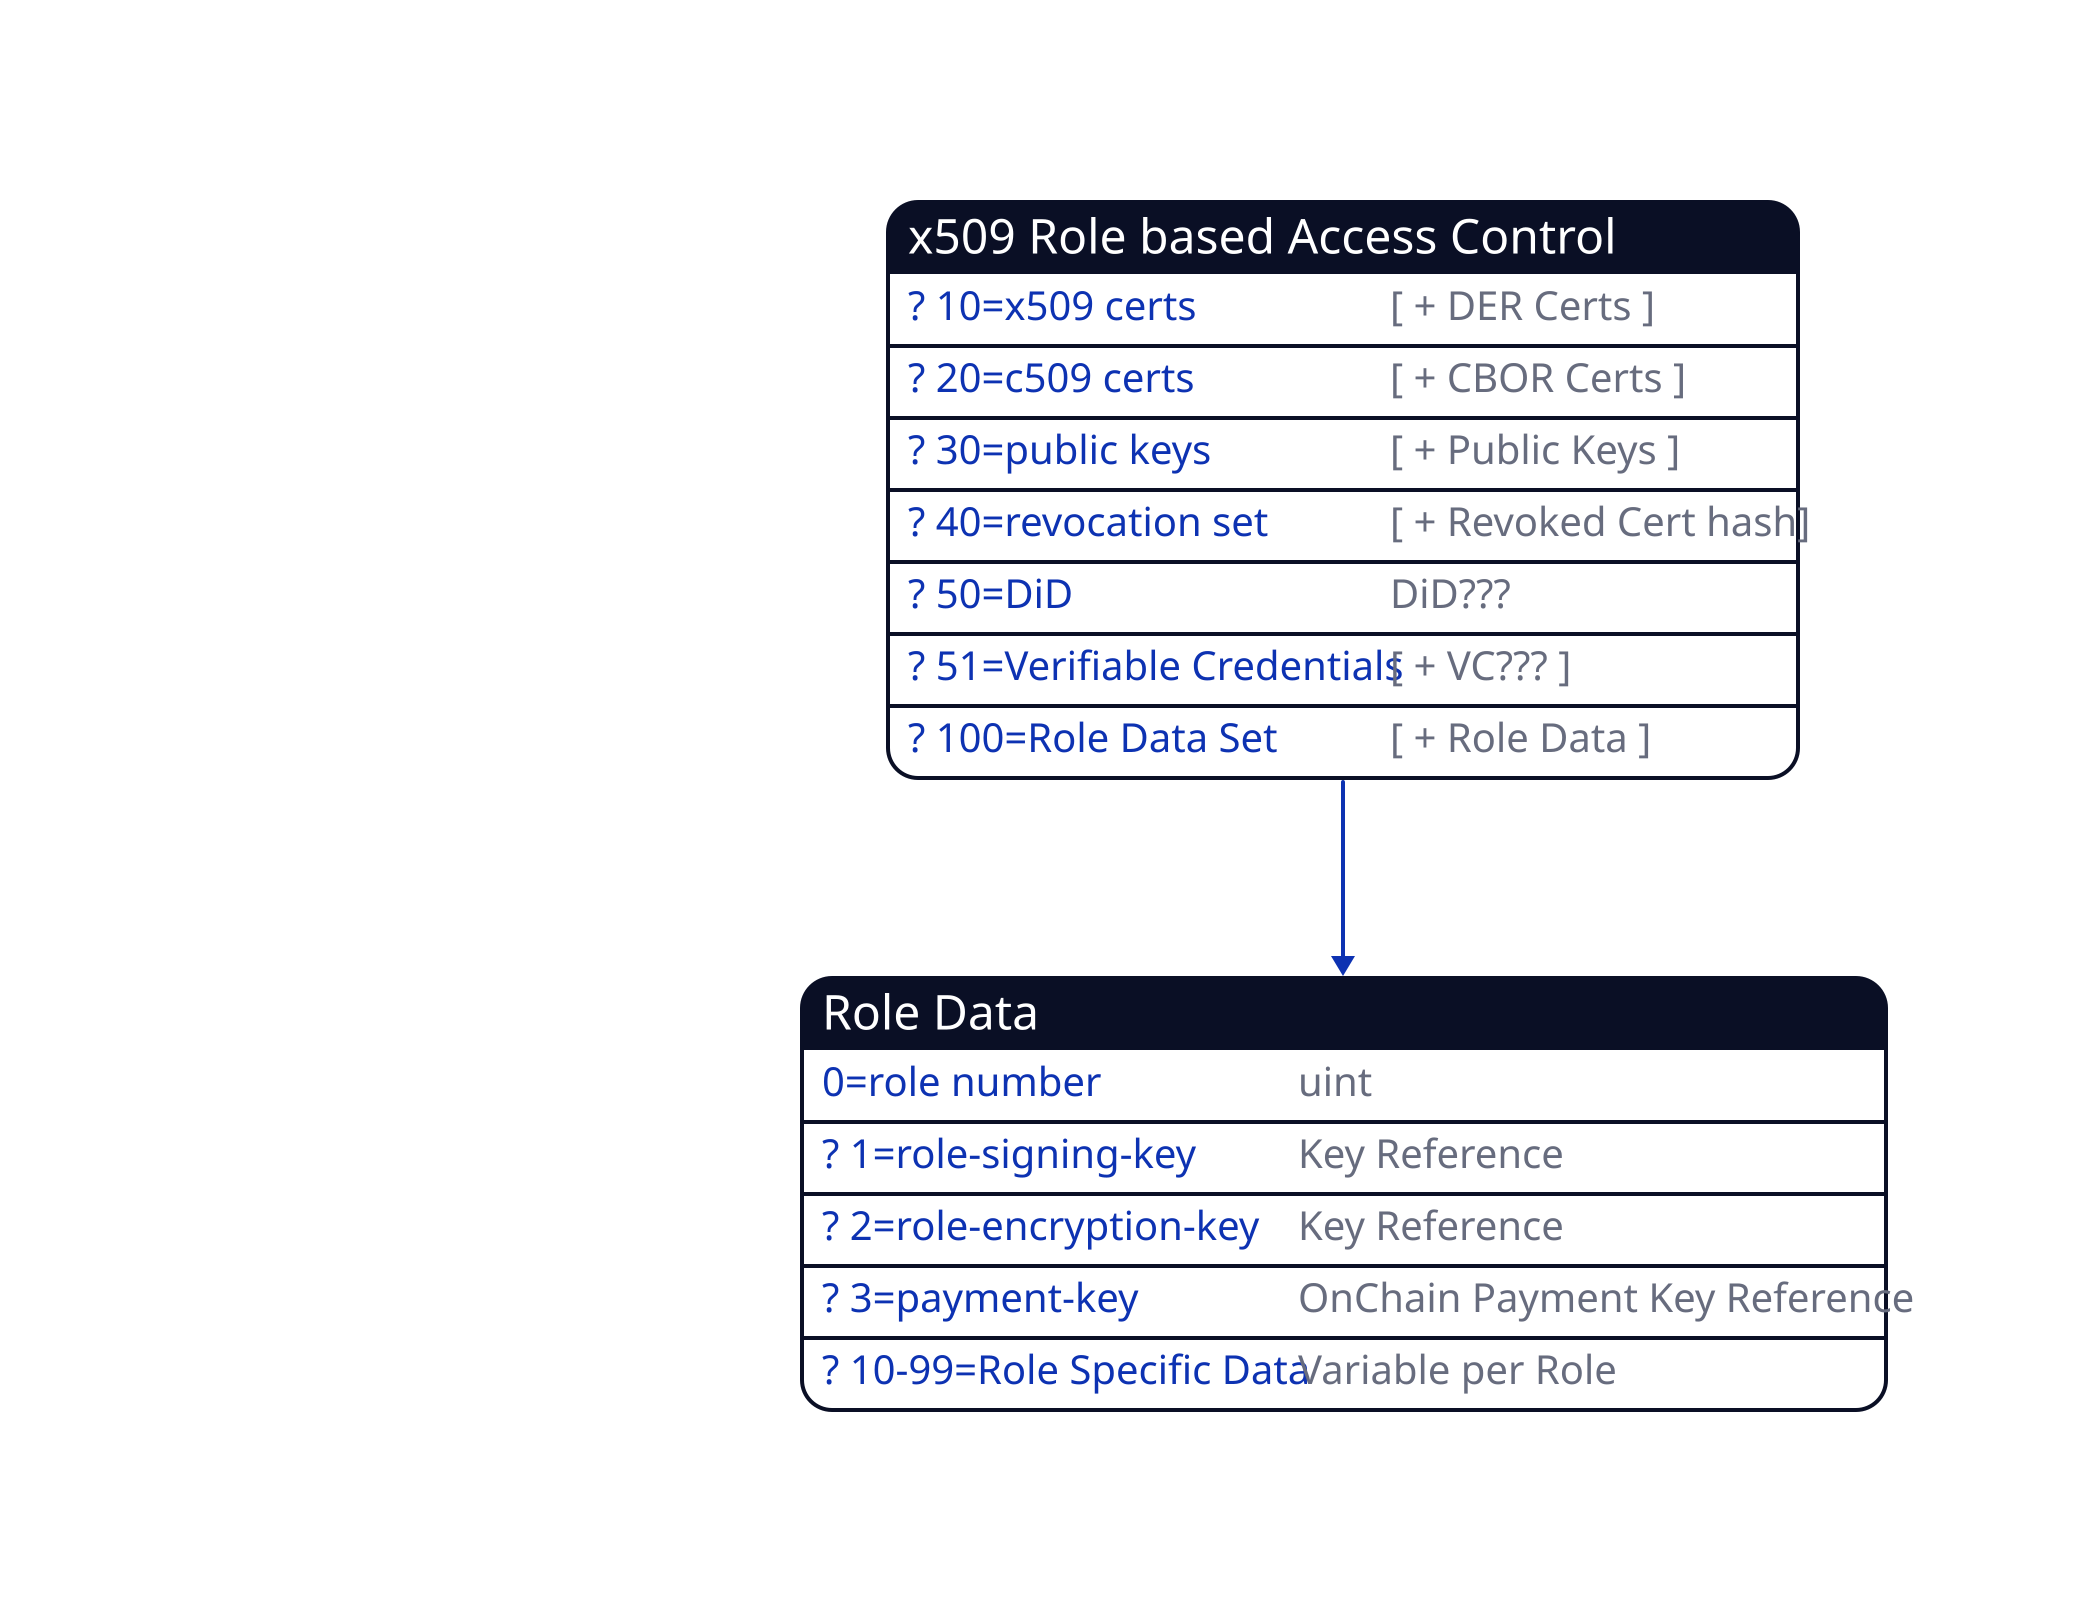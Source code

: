 vars: {
  d2-config: {
    layout-engine: elk

    # Terminal theme code
    theme-id: 300
  }
}

classes: {
  NONE: {style.opacity: 0}
  RBAC_TABLE: {
    shape: sql_table
    style: {
      border-radius: 15
    }
  }
}

title: |md
  # x509 RBAC Metadata
|

rbac: "x509 Role based Access Control" {
  class: RBAC_TABLE
  ? 10=x509 certs: "[ + DER Certs ]"
  ? 20=c509 certs: "[ + CBOR Certs ]"
  ? 30=public keys: "[ + Public Keys ]"
  ? 40=revocation set: "[ + Revoked Cert hash]"
  ? 50=DiD: "DiD???"
  ? 51=Verifiable Credentials: "[ + VC??? ]"
  "? 100=Role Data Set": "[ + Role Data ]"
}

role_data: "Role Data" {
  class: RBAC_TABLE
  0=role number: "uint"
  ? 1=role-signing-key: "Key Reference"
  ? 2=role-encryption-key: "Key Reference"
  ? 3=payment-key: "OnChain Payment Key Reference"
  ? 10-99=Role Specific Data: "Variable per Role"
}

rbac."? 100=Role Data Set" -> role_data
